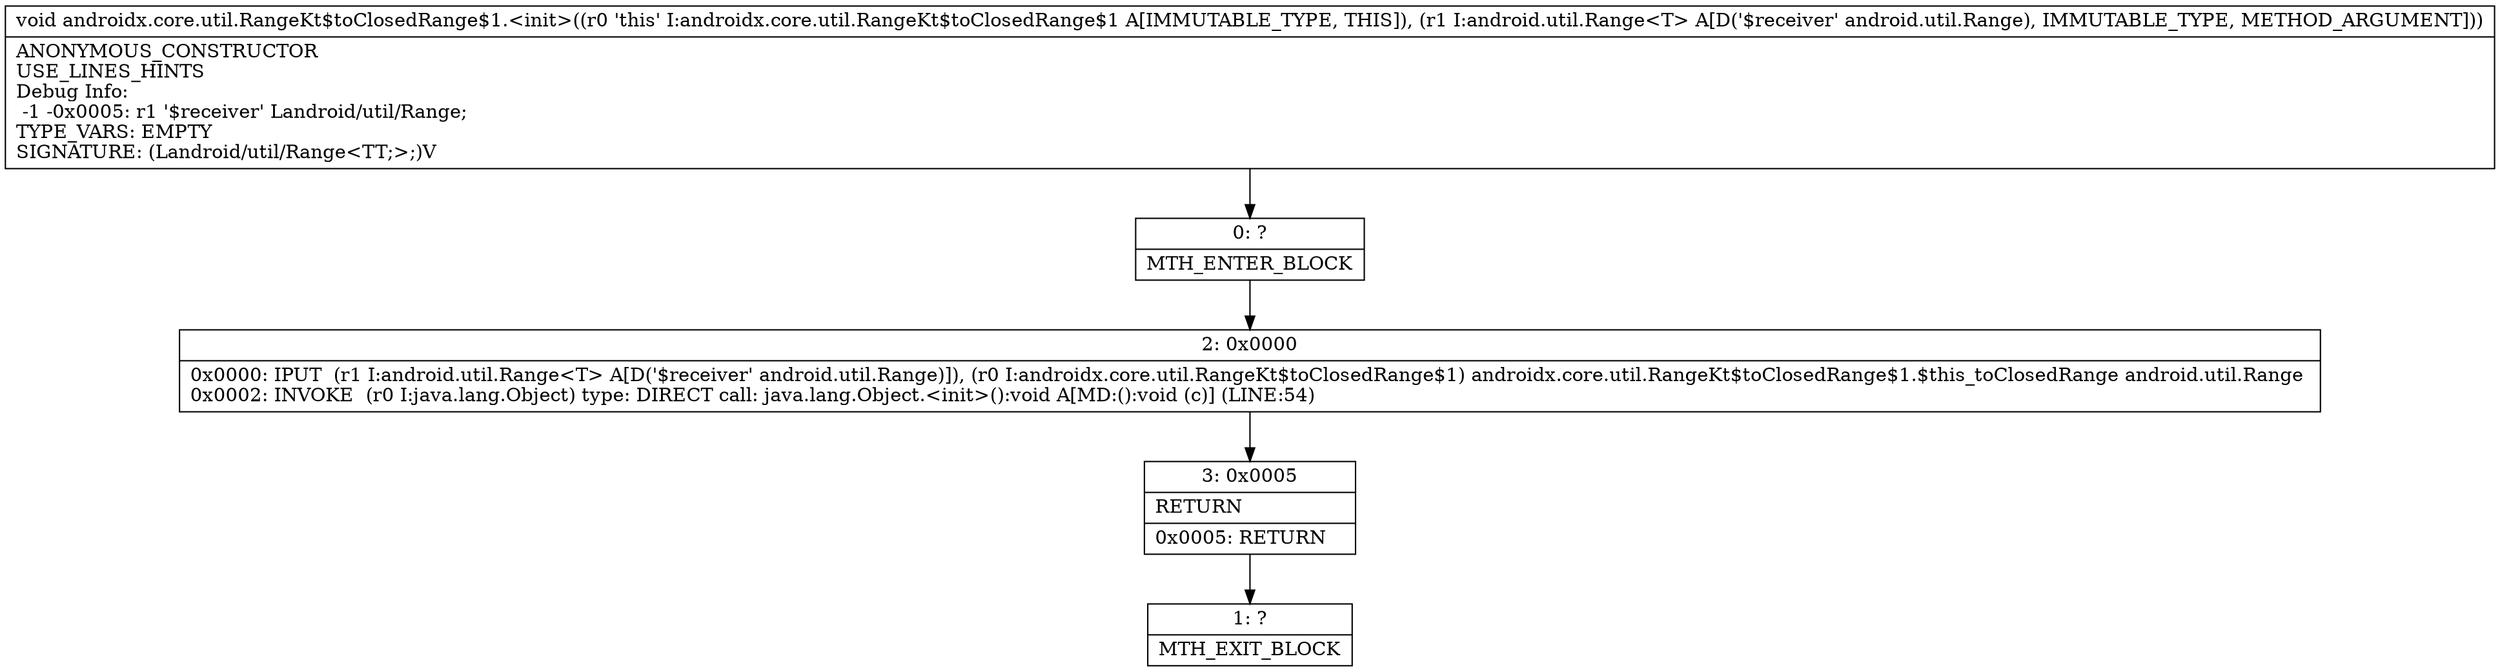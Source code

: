 digraph "CFG forandroidx.core.util.RangeKt$toClosedRange$1.\<init\>(Landroid\/util\/Range;)V" {
Node_0 [shape=record,label="{0\:\ ?|MTH_ENTER_BLOCK\l}"];
Node_2 [shape=record,label="{2\:\ 0x0000|0x0000: IPUT  (r1 I:android.util.Range\<T\> A[D('$receiver' android.util.Range)]), (r0 I:androidx.core.util.RangeKt$toClosedRange$1) androidx.core.util.RangeKt$toClosedRange$1.$this_toClosedRange android.util.Range \l0x0002: INVOKE  (r0 I:java.lang.Object) type: DIRECT call: java.lang.Object.\<init\>():void A[MD:():void (c)] (LINE:54)\l}"];
Node_3 [shape=record,label="{3\:\ 0x0005|RETURN\l|0x0005: RETURN   \l}"];
Node_1 [shape=record,label="{1\:\ ?|MTH_EXIT_BLOCK\l}"];
MethodNode[shape=record,label="{void androidx.core.util.RangeKt$toClosedRange$1.\<init\>((r0 'this' I:androidx.core.util.RangeKt$toClosedRange$1 A[IMMUTABLE_TYPE, THIS]), (r1 I:android.util.Range\<T\> A[D('$receiver' android.util.Range), IMMUTABLE_TYPE, METHOD_ARGUMENT]))  | ANONYMOUS_CONSTRUCTOR\lUSE_LINES_HINTS\lDebug Info:\l  \-1 \-0x0005: r1 '$receiver' Landroid\/util\/Range;\lTYPE_VARS: EMPTY\lSIGNATURE: (Landroid\/util\/Range\<TT;\>;)V\l}"];
MethodNode -> Node_0;Node_0 -> Node_2;
Node_2 -> Node_3;
Node_3 -> Node_1;
}

